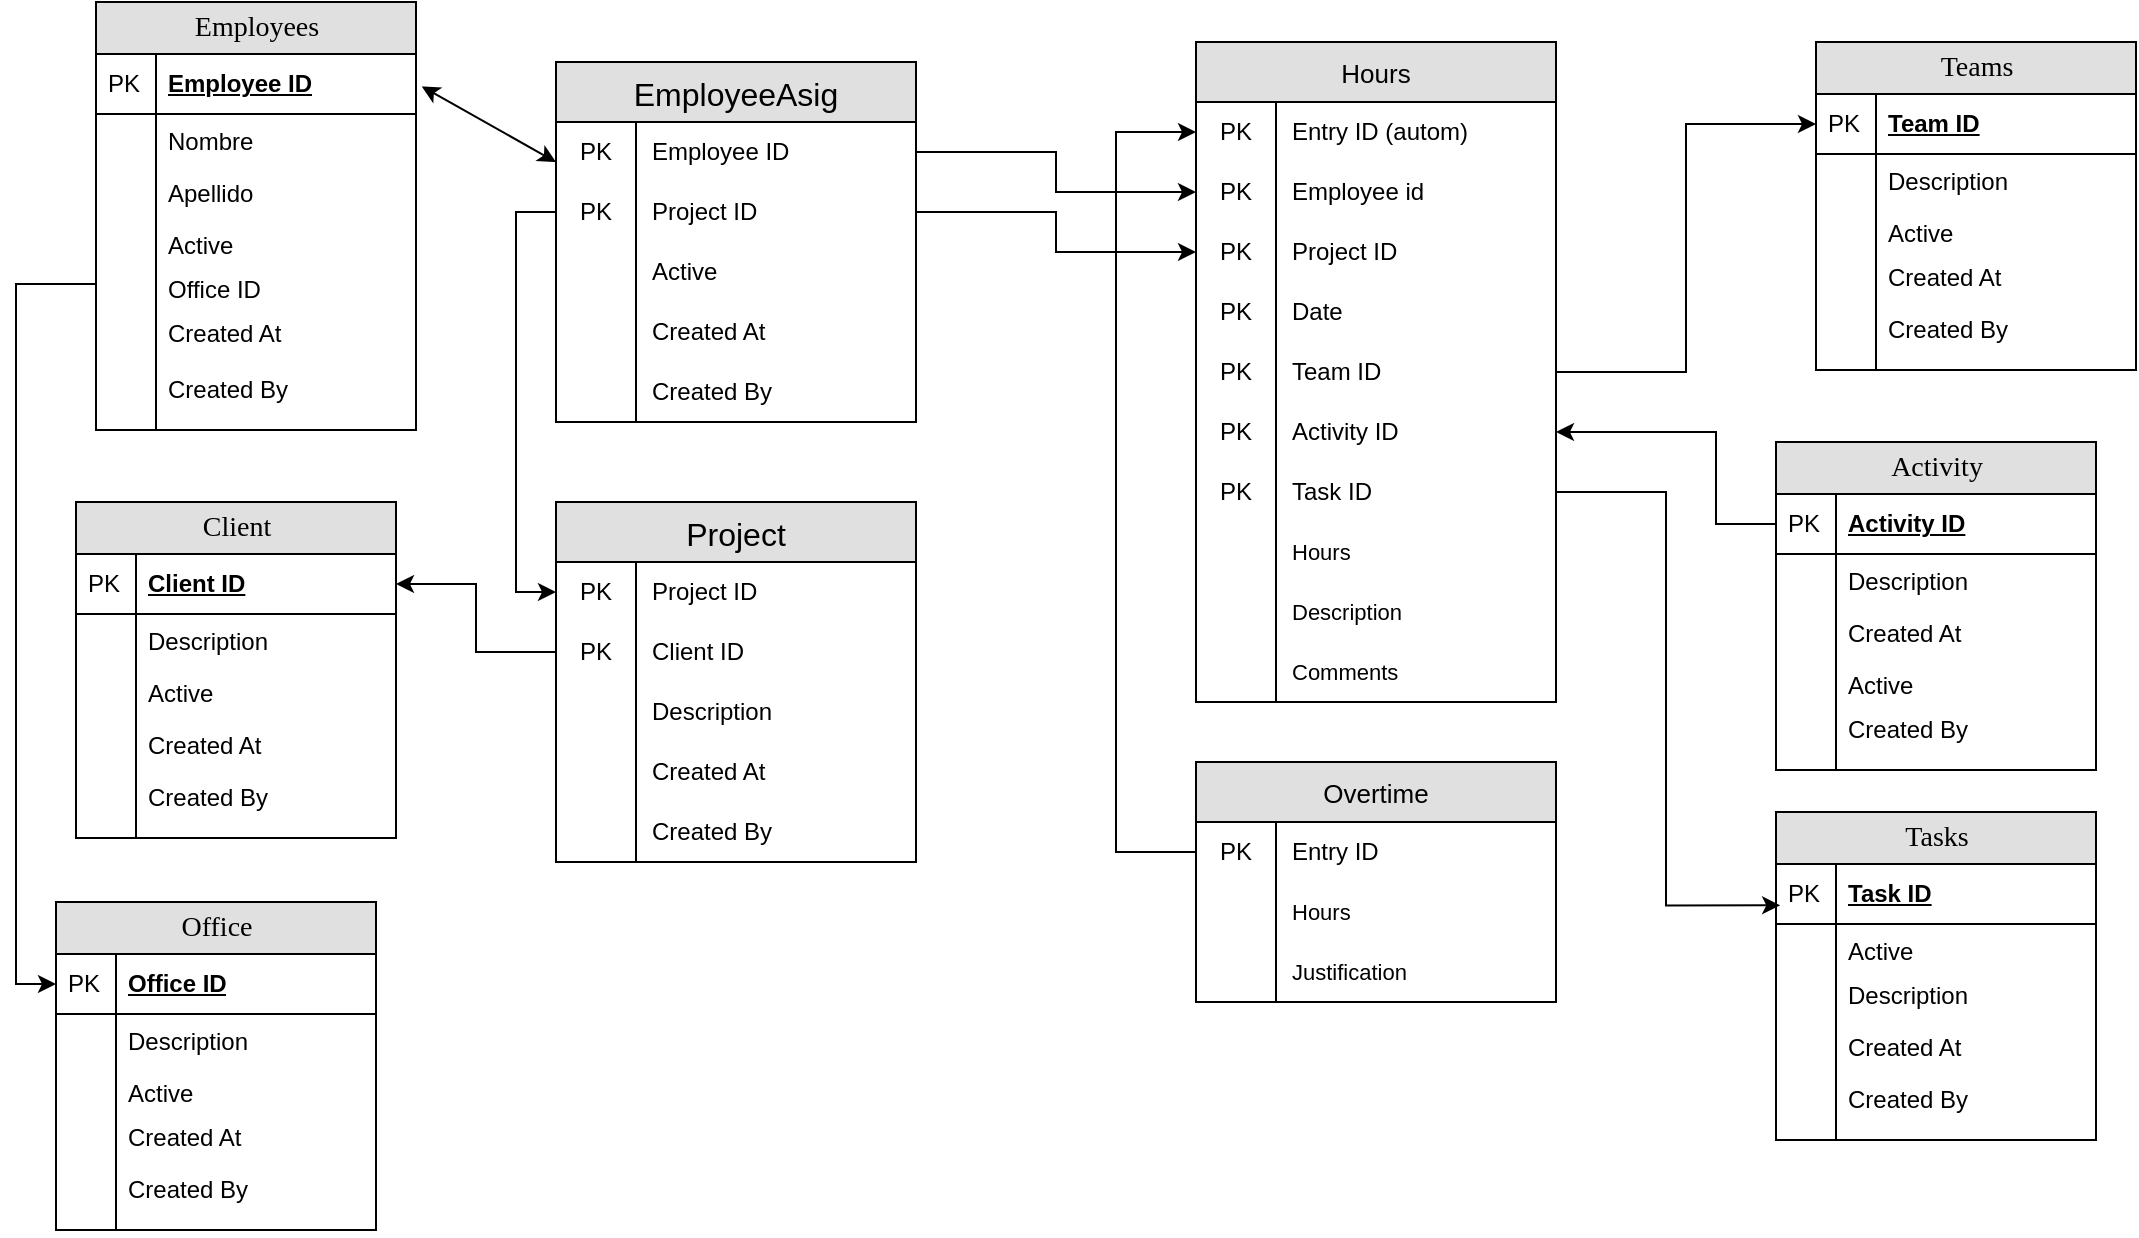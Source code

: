 <mxfile version="24.7.13">
  <diagram name="Page-1" id="e56a1550-8fbb-45ad-956c-1786394a9013">
    <mxGraphModel dx="830" dy="295" grid="1" gridSize="10" guides="1" tooltips="1" connect="1" arrows="1" fold="1" page="1" pageScale="1" pageWidth="1100" pageHeight="850" background="none" math="0" shadow="0">
      <root>
        <mxCell id="0" />
        <mxCell id="1" parent="0" />
        <mxCell id="2e49270ec7c68f3f-80" value="Employees" style="swimlane;html=1;fontStyle=0;childLayout=stackLayout;horizontal=1;startSize=26;fillColor=#e0e0e0;horizontalStack=0;resizeParent=1;resizeLast=0;collapsible=1;marginBottom=0;swimlaneFillColor=#ffffff;align=center;rounded=0;shadow=0;comic=0;labelBackgroundColor=none;strokeWidth=1;fontFamily=Verdana;fontSize=14" parent="1" vertex="1">
          <mxGeometry x="60" y="20" width="160" height="214" as="geometry" />
        </mxCell>
        <mxCell id="2e49270ec7c68f3f-81" value="Employee ID" style="shape=partialRectangle;top=0;left=0;right=0;bottom=1;html=1;align=left;verticalAlign=middle;fillColor=none;spacingLeft=34;spacingRight=4;whiteSpace=wrap;overflow=hidden;rotatable=0;points=[[0,0.5],[1,0.5]];portConstraint=eastwest;dropTarget=0;fontStyle=5;" parent="2e49270ec7c68f3f-80" vertex="1">
          <mxGeometry y="26" width="160" height="30" as="geometry" />
        </mxCell>
        <mxCell id="2e49270ec7c68f3f-82" value="PK" style="shape=partialRectangle;top=0;left=0;bottom=0;html=1;fillColor=none;align=left;verticalAlign=middle;spacingLeft=4;spacingRight=4;whiteSpace=wrap;overflow=hidden;rotatable=0;points=[];portConstraint=eastwest;part=1;" parent="2e49270ec7c68f3f-81" vertex="1" connectable="0">
          <mxGeometry width="30" height="30" as="geometry" />
        </mxCell>
        <mxCell id="2e49270ec7c68f3f-83" value="Nombre" style="shape=partialRectangle;top=0;left=0;right=0;bottom=0;html=1;align=left;verticalAlign=top;fillColor=none;spacingLeft=34;spacingRight=4;whiteSpace=wrap;overflow=hidden;rotatable=0;points=[[0,0.5],[1,0.5]];portConstraint=eastwest;dropTarget=0;" parent="2e49270ec7c68f3f-80" vertex="1">
          <mxGeometry y="56" width="160" height="26" as="geometry" />
        </mxCell>
        <mxCell id="2e49270ec7c68f3f-84" value="" style="shape=partialRectangle;top=0;left=0;bottom=0;html=1;fillColor=none;align=left;verticalAlign=top;spacingLeft=4;spacingRight=4;whiteSpace=wrap;overflow=hidden;rotatable=0;points=[];portConstraint=eastwest;part=1;" parent="2e49270ec7c68f3f-83" vertex="1" connectable="0">
          <mxGeometry width="30" height="26" as="geometry" />
        </mxCell>
        <mxCell id="2e49270ec7c68f3f-85" value="Apellido" style="shape=partialRectangle;top=0;left=0;right=0;bottom=0;html=1;align=left;verticalAlign=top;fillColor=none;spacingLeft=34;spacingRight=4;whiteSpace=wrap;overflow=hidden;rotatable=0;points=[[0,0.5],[1,0.5]];portConstraint=eastwest;dropTarget=0;" parent="2e49270ec7c68f3f-80" vertex="1">
          <mxGeometry y="82" width="160" height="26" as="geometry" />
        </mxCell>
        <mxCell id="2e49270ec7c68f3f-86" value="" style="shape=partialRectangle;top=0;left=0;bottom=0;html=1;fillColor=none;align=left;verticalAlign=top;spacingLeft=4;spacingRight=4;whiteSpace=wrap;overflow=hidden;rotatable=0;points=[];portConstraint=eastwest;part=1;" parent="2e49270ec7c68f3f-85" vertex="1" connectable="0">
          <mxGeometry width="30" height="26" as="geometry" />
        </mxCell>
        <mxCell id="wZolXMFwHTDsnqMrD8Tm-131" value="Active" style="shape=partialRectangle;top=0;left=0;right=0;bottom=0;html=1;align=left;verticalAlign=top;fillColor=none;spacingLeft=34;spacingRight=4;whiteSpace=wrap;overflow=hidden;rotatable=0;points=[[0,0.5],[1,0.5]];portConstraint=eastwest;dropTarget=0;" parent="2e49270ec7c68f3f-80" vertex="1">
          <mxGeometry y="108" width="160" height="22" as="geometry" />
        </mxCell>
        <mxCell id="wZolXMFwHTDsnqMrD8Tm-132" value="" style="shape=partialRectangle;top=0;left=0;bottom=0;html=1;fillColor=none;align=left;verticalAlign=top;spacingLeft=4;spacingRight=4;whiteSpace=wrap;overflow=hidden;rotatable=0;points=[];portConstraint=eastwest;part=1;" parent="wZolXMFwHTDsnqMrD8Tm-131" vertex="1" connectable="0">
          <mxGeometry width="30" height="22" as="geometry" />
        </mxCell>
        <mxCell id="wZolXMFwHTDsnqMrD8Tm-209" value="Office ID" style="shape=partialRectangle;top=0;left=0;right=0;bottom=0;html=1;align=left;verticalAlign=top;fillColor=none;spacingLeft=34;spacingRight=4;whiteSpace=wrap;overflow=hidden;rotatable=0;points=[[0,0.5],[1,0.5]];portConstraint=eastwest;dropTarget=0;" parent="2e49270ec7c68f3f-80" vertex="1">
          <mxGeometry y="130" width="160" height="22" as="geometry" />
        </mxCell>
        <mxCell id="wZolXMFwHTDsnqMrD8Tm-210" value="" style="shape=partialRectangle;top=0;left=0;bottom=0;html=1;fillColor=none;align=left;verticalAlign=top;spacingLeft=4;spacingRight=4;whiteSpace=wrap;overflow=hidden;rotatable=0;points=[];portConstraint=eastwest;part=1;" parent="wZolXMFwHTDsnqMrD8Tm-209" vertex="1" connectable="0">
          <mxGeometry width="30" height="22" as="geometry" />
        </mxCell>
        <mxCell id="2e49270ec7c68f3f-87" value="Created At" style="shape=partialRectangle;top=0;left=0;right=0;bottom=0;html=1;align=left;verticalAlign=top;fillColor=none;spacingLeft=34;spacingRight=4;whiteSpace=wrap;overflow=hidden;rotatable=0;points=[[0,0.5],[1,0.5]];portConstraint=eastwest;dropTarget=0;" parent="2e49270ec7c68f3f-80" vertex="1">
          <mxGeometry y="152" width="160" height="28" as="geometry" />
        </mxCell>
        <mxCell id="2e49270ec7c68f3f-88" value="" style="shape=partialRectangle;top=0;left=0;bottom=0;html=1;fillColor=none;align=left;verticalAlign=top;spacingLeft=4;spacingRight=4;whiteSpace=wrap;overflow=hidden;rotatable=0;points=[];portConstraint=eastwest;part=1;" parent="2e49270ec7c68f3f-87" vertex="1" connectable="0">
          <mxGeometry width="30" height="28" as="geometry" />
        </mxCell>
        <mxCell id="wZolXMFwHTDsnqMrD8Tm-127" value="Created By" style="shape=partialRectangle;top=0;left=0;right=0;bottom=0;html=1;align=left;verticalAlign=top;fillColor=none;spacingLeft=34;spacingRight=4;whiteSpace=wrap;overflow=hidden;rotatable=0;points=[[0,0.5],[1,0.5]];portConstraint=eastwest;dropTarget=0;" parent="2e49270ec7c68f3f-80" vertex="1">
          <mxGeometry y="180" width="160" height="34" as="geometry" />
        </mxCell>
        <mxCell id="wZolXMFwHTDsnqMrD8Tm-128" value="" style="shape=partialRectangle;top=0;left=0;bottom=0;html=1;fillColor=none;align=left;verticalAlign=top;spacingLeft=4;spacingRight=4;whiteSpace=wrap;overflow=hidden;rotatable=0;points=[];portConstraint=eastwest;part=1;" parent="wZolXMFwHTDsnqMrD8Tm-127" vertex="1" connectable="0">
          <mxGeometry width="30" height="34" as="geometry" />
        </mxCell>
        <mxCell id="wZolXMFwHTDsnqMrD8Tm-14" value="Client" style="swimlane;html=1;fontStyle=0;childLayout=stackLayout;horizontal=1;startSize=26;fillColor=#e0e0e0;horizontalStack=0;resizeParent=1;resizeLast=0;collapsible=1;marginBottom=0;swimlaneFillColor=#ffffff;align=center;rounded=0;shadow=0;comic=0;labelBackgroundColor=none;strokeWidth=1;fontFamily=Verdana;fontSize=14" parent="1" vertex="1">
          <mxGeometry x="50" y="270" width="160" height="168" as="geometry" />
        </mxCell>
        <mxCell id="wZolXMFwHTDsnqMrD8Tm-15" value="Client ID" style="shape=partialRectangle;top=0;left=0;right=0;bottom=1;html=1;align=left;verticalAlign=middle;fillColor=none;spacingLeft=34;spacingRight=4;whiteSpace=wrap;overflow=hidden;rotatable=0;points=[[0,0.5],[1,0.5]];portConstraint=eastwest;dropTarget=0;fontStyle=5;" parent="wZolXMFwHTDsnqMrD8Tm-14" vertex="1">
          <mxGeometry y="26" width="160" height="30" as="geometry" />
        </mxCell>
        <mxCell id="wZolXMFwHTDsnqMrD8Tm-16" value="PK" style="shape=partialRectangle;top=0;left=0;bottom=0;html=1;fillColor=none;align=left;verticalAlign=middle;spacingLeft=4;spacingRight=4;whiteSpace=wrap;overflow=hidden;rotatable=0;points=[];portConstraint=eastwest;part=1;" parent="wZolXMFwHTDsnqMrD8Tm-15" vertex="1" connectable="0">
          <mxGeometry width="30" height="30" as="geometry" />
        </mxCell>
        <mxCell id="wZolXMFwHTDsnqMrD8Tm-17" value="Description" style="shape=partialRectangle;top=0;left=0;right=0;bottom=0;html=1;align=left;verticalAlign=top;fillColor=none;spacingLeft=34;spacingRight=4;whiteSpace=wrap;overflow=hidden;rotatable=0;points=[[0,0.5],[1,0.5]];portConstraint=eastwest;dropTarget=0;" parent="wZolXMFwHTDsnqMrD8Tm-14" vertex="1">
          <mxGeometry y="56" width="160" height="26" as="geometry" />
        </mxCell>
        <mxCell id="wZolXMFwHTDsnqMrD8Tm-18" value="" style="shape=partialRectangle;top=0;left=0;bottom=0;html=1;fillColor=none;align=left;verticalAlign=top;spacingLeft=4;spacingRight=4;whiteSpace=wrap;overflow=hidden;rotatable=0;points=[];portConstraint=eastwest;part=1;" parent="wZolXMFwHTDsnqMrD8Tm-17" vertex="1" connectable="0">
          <mxGeometry width="30" height="26" as="geometry" />
        </mxCell>
        <mxCell id="wZolXMFwHTDsnqMrD8Tm-19" value="Active" style="shape=partialRectangle;top=0;left=0;right=0;bottom=0;html=1;align=left;verticalAlign=top;fillColor=none;spacingLeft=34;spacingRight=4;whiteSpace=wrap;overflow=hidden;rotatable=0;points=[[0,0.5],[1,0.5]];portConstraint=eastwest;dropTarget=0;" parent="wZolXMFwHTDsnqMrD8Tm-14" vertex="1">
          <mxGeometry y="82" width="160" height="26" as="geometry" />
        </mxCell>
        <mxCell id="wZolXMFwHTDsnqMrD8Tm-20" value="" style="shape=partialRectangle;top=0;left=0;bottom=0;html=1;fillColor=none;align=left;verticalAlign=top;spacingLeft=4;spacingRight=4;whiteSpace=wrap;overflow=hidden;rotatable=0;points=[];portConstraint=eastwest;part=1;" parent="wZolXMFwHTDsnqMrD8Tm-19" vertex="1" connectable="0">
          <mxGeometry width="30" height="26" as="geometry" />
        </mxCell>
        <mxCell id="wZolXMFwHTDsnqMrD8Tm-21" value="Created At" style="shape=partialRectangle;top=0;left=0;right=0;bottom=0;html=1;align=left;verticalAlign=top;fillColor=none;spacingLeft=34;spacingRight=4;whiteSpace=wrap;overflow=hidden;rotatable=0;points=[[0,0.5],[1,0.5]];portConstraint=eastwest;dropTarget=0;" parent="wZolXMFwHTDsnqMrD8Tm-14" vertex="1">
          <mxGeometry y="108" width="160" height="26" as="geometry" />
        </mxCell>
        <mxCell id="wZolXMFwHTDsnqMrD8Tm-22" value="" style="shape=partialRectangle;top=0;left=0;bottom=0;html=1;fillColor=none;align=left;verticalAlign=top;spacingLeft=4;spacingRight=4;whiteSpace=wrap;overflow=hidden;rotatable=0;points=[];portConstraint=eastwest;part=1;" parent="wZolXMFwHTDsnqMrD8Tm-21" vertex="1" connectable="0">
          <mxGeometry width="30" height="26" as="geometry" />
        </mxCell>
        <mxCell id="wZolXMFwHTDsnqMrD8Tm-103" value="Created By" style="shape=partialRectangle;top=0;left=0;right=0;bottom=0;html=1;align=left;verticalAlign=top;fillColor=none;spacingLeft=34;spacingRight=4;whiteSpace=wrap;overflow=hidden;rotatable=0;points=[[0,0.5],[1,0.5]];portConstraint=eastwest;dropTarget=0;" parent="wZolXMFwHTDsnqMrD8Tm-14" vertex="1">
          <mxGeometry y="134" width="160" height="24" as="geometry" />
        </mxCell>
        <mxCell id="wZolXMFwHTDsnqMrD8Tm-104" value="" style="shape=partialRectangle;top=0;left=0;bottom=0;html=1;fillColor=none;align=left;verticalAlign=top;spacingLeft=4;spacingRight=4;whiteSpace=wrap;overflow=hidden;rotatable=0;points=[];portConstraint=eastwest;part=1;" parent="wZolXMFwHTDsnqMrD8Tm-103" vertex="1" connectable="0">
          <mxGeometry width="30" height="24" as="geometry" />
        </mxCell>
        <mxCell id="wZolXMFwHTDsnqMrD8Tm-105" value="" style="shape=partialRectangle;top=0;left=0;right=0;bottom=0;html=1;align=left;verticalAlign=top;fillColor=none;spacingLeft=34;spacingRight=4;whiteSpace=wrap;overflow=hidden;rotatable=0;points=[[0,0.5],[1,0.5]];portConstraint=eastwest;dropTarget=0;" parent="wZolXMFwHTDsnqMrD8Tm-14" vertex="1">
          <mxGeometry y="158" width="160" height="10" as="geometry" />
        </mxCell>
        <mxCell id="wZolXMFwHTDsnqMrD8Tm-106" value="" style="shape=partialRectangle;top=0;left=0;bottom=0;html=1;fillColor=none;align=left;verticalAlign=top;spacingLeft=4;spacingRight=4;whiteSpace=wrap;overflow=hidden;rotatable=0;points=[];portConstraint=eastwest;part=1;" parent="wZolXMFwHTDsnqMrD8Tm-105" vertex="1" connectable="0">
          <mxGeometry width="30" height="10" as="geometry" />
        </mxCell>
        <mxCell id="wZolXMFwHTDsnqMrD8Tm-67" value="Hours" style="shape=table;startSize=30;container=1;collapsible=0;childLayout=tableLayout;fixedRows=1;rowLines=0;fontStyle=0;strokeColor=default;fontSize=13;fillColor=#E0E0E0;" parent="1" vertex="1">
          <mxGeometry x="610" y="40" width="180" height="330" as="geometry" />
        </mxCell>
        <mxCell id="wZolXMFwHTDsnqMrD8Tm-217" style="shape=tableRow;horizontal=0;startSize=0;swimlaneHead=0;swimlaneBody=0;top=0;left=0;bottom=0;right=0;collapsible=0;dropTarget=0;fillColor=none;points=[[0,0.5],[1,0.5]];portConstraint=eastwest;strokeColor=inherit;fontSize=13;" parent="wZolXMFwHTDsnqMrD8Tm-67" vertex="1">
          <mxGeometry y="30" width="180" height="30" as="geometry" />
        </mxCell>
        <mxCell id="wZolXMFwHTDsnqMrD8Tm-218" value="PK" style="shape=partialRectangle;html=1;whiteSpace=wrap;connectable=0;fillColor=none;top=0;left=0;bottom=0;right=0;overflow=hidden;pointerEvents=1;strokeColor=inherit;fontSize=12;" parent="wZolXMFwHTDsnqMrD8Tm-217" vertex="1">
          <mxGeometry width="40" height="30" as="geometry">
            <mxRectangle width="40" height="30" as="alternateBounds" />
          </mxGeometry>
        </mxCell>
        <mxCell id="wZolXMFwHTDsnqMrD8Tm-219" value="Entry ID (autom)" style="shape=partialRectangle;html=1;whiteSpace=wrap;connectable=0;fillColor=none;top=0;left=0;bottom=0;right=0;align=left;spacingLeft=6;overflow=hidden;strokeColor=inherit;fontSize=12;" parent="wZolXMFwHTDsnqMrD8Tm-217" vertex="1">
          <mxGeometry x="40" width="140" height="30" as="geometry">
            <mxRectangle width="140" height="30" as="alternateBounds" />
          </mxGeometry>
        </mxCell>
        <mxCell id="wZolXMFwHTDsnqMrD8Tm-77" style="shape=tableRow;horizontal=0;startSize=0;swimlaneHead=0;swimlaneBody=0;top=0;left=0;bottom=0;right=0;collapsible=0;dropTarget=0;fillColor=none;points=[[0,0.5],[1,0.5]];portConstraint=eastwest;strokeColor=inherit;fontSize=13;" parent="wZolXMFwHTDsnqMrD8Tm-67" vertex="1">
          <mxGeometry y="60" width="180" height="30" as="geometry" />
        </mxCell>
        <mxCell id="wZolXMFwHTDsnqMrD8Tm-78" value="PK" style="shape=partialRectangle;html=1;whiteSpace=wrap;connectable=0;fillColor=none;top=0;left=0;bottom=0;right=0;overflow=hidden;pointerEvents=1;strokeColor=inherit;fontSize=12;" parent="wZolXMFwHTDsnqMrD8Tm-77" vertex="1">
          <mxGeometry width="40" height="30" as="geometry">
            <mxRectangle width="40" height="30" as="alternateBounds" />
          </mxGeometry>
        </mxCell>
        <mxCell id="wZolXMFwHTDsnqMrD8Tm-79" value="Employee id" style="shape=partialRectangle;html=1;whiteSpace=wrap;connectable=0;fillColor=none;top=0;left=0;bottom=0;right=0;align=left;spacingLeft=6;overflow=hidden;strokeColor=inherit;fontSize=12;" parent="wZolXMFwHTDsnqMrD8Tm-77" vertex="1">
          <mxGeometry x="40" width="140" height="30" as="geometry">
            <mxRectangle width="140" height="30" as="alternateBounds" />
          </mxGeometry>
        </mxCell>
        <mxCell id="wZolXMFwHTDsnqMrD8Tm-68" value="" style="shape=tableRow;horizontal=0;startSize=0;swimlaneHead=0;swimlaneBody=0;top=0;left=0;bottom=0;right=0;collapsible=0;dropTarget=0;fillColor=none;points=[[0,0.5],[1,0.5]];portConstraint=eastwest;strokeColor=inherit;fontSize=13;" parent="wZolXMFwHTDsnqMrD8Tm-67" vertex="1">
          <mxGeometry y="90" width="180" height="30" as="geometry" />
        </mxCell>
        <mxCell id="wZolXMFwHTDsnqMrD8Tm-69" value="PK" style="shape=partialRectangle;html=1;whiteSpace=wrap;connectable=0;fillColor=none;top=0;left=0;bottom=0;right=0;overflow=hidden;pointerEvents=1;strokeColor=inherit;fontSize=12;" parent="wZolXMFwHTDsnqMrD8Tm-68" vertex="1">
          <mxGeometry width="40" height="30" as="geometry">
            <mxRectangle width="40" height="30" as="alternateBounds" />
          </mxGeometry>
        </mxCell>
        <mxCell id="wZolXMFwHTDsnqMrD8Tm-70" value="Project ID" style="shape=partialRectangle;html=1;whiteSpace=wrap;connectable=0;fillColor=none;top=0;left=0;bottom=0;right=0;align=left;spacingLeft=6;overflow=hidden;strokeColor=inherit;fontSize=12;" parent="wZolXMFwHTDsnqMrD8Tm-68" vertex="1">
          <mxGeometry x="40" width="140" height="30" as="geometry">
            <mxRectangle width="140" height="30" as="alternateBounds" />
          </mxGeometry>
        </mxCell>
        <mxCell id="wZolXMFwHTDsnqMrD8Tm-86" style="shape=tableRow;horizontal=0;startSize=0;swimlaneHead=0;swimlaneBody=0;top=0;left=0;bottom=0;right=0;collapsible=0;dropTarget=0;fillColor=none;points=[[0,0.5],[1,0.5]];portConstraint=eastwest;strokeColor=inherit;fontSize=13;" parent="wZolXMFwHTDsnqMrD8Tm-67" vertex="1">
          <mxGeometry y="120" width="180" height="30" as="geometry" />
        </mxCell>
        <mxCell id="wZolXMFwHTDsnqMrD8Tm-87" value="PK" style="shape=partialRectangle;html=1;whiteSpace=wrap;connectable=0;fillColor=none;top=0;left=0;bottom=0;right=0;overflow=hidden;strokeColor=inherit;fontSize=12;" parent="wZolXMFwHTDsnqMrD8Tm-86" vertex="1">
          <mxGeometry width="40" height="30" as="geometry">
            <mxRectangle width="40" height="30" as="alternateBounds" />
          </mxGeometry>
        </mxCell>
        <mxCell id="wZolXMFwHTDsnqMrD8Tm-88" value="Date" style="shape=partialRectangle;html=1;whiteSpace=wrap;connectable=0;fillColor=none;top=0;left=0;bottom=0;right=0;align=left;spacingLeft=6;overflow=hidden;strokeColor=inherit;fontSize=12;" parent="wZolXMFwHTDsnqMrD8Tm-86" vertex="1">
          <mxGeometry x="40" width="140" height="30" as="geometry">
            <mxRectangle width="140" height="30" as="alternateBounds" />
          </mxGeometry>
        </mxCell>
        <mxCell id="wZolXMFwHTDsnqMrD8Tm-71" value="" style="shape=tableRow;horizontal=0;startSize=0;swimlaneHead=0;swimlaneBody=0;top=0;left=0;bottom=0;right=0;collapsible=0;dropTarget=0;fillColor=none;points=[[0,0.5],[1,0.5]];portConstraint=eastwest;strokeColor=inherit;fontSize=13;" parent="wZolXMFwHTDsnqMrD8Tm-67" vertex="1">
          <mxGeometry y="150" width="180" height="30" as="geometry" />
        </mxCell>
        <mxCell id="wZolXMFwHTDsnqMrD8Tm-72" value="PK" style="shape=partialRectangle;html=1;whiteSpace=wrap;connectable=0;fillColor=none;top=0;left=0;bottom=0;right=0;overflow=hidden;strokeColor=inherit;fontSize=12;" parent="wZolXMFwHTDsnqMrD8Tm-71" vertex="1">
          <mxGeometry width="40" height="30" as="geometry">
            <mxRectangle width="40" height="30" as="alternateBounds" />
          </mxGeometry>
        </mxCell>
        <mxCell id="wZolXMFwHTDsnqMrD8Tm-73" value="Team ID" style="shape=partialRectangle;html=1;whiteSpace=wrap;connectable=0;fillColor=none;top=0;left=0;bottom=0;right=0;align=left;spacingLeft=6;overflow=hidden;strokeColor=inherit;fontSize=12;" parent="wZolXMFwHTDsnqMrD8Tm-71" vertex="1">
          <mxGeometry x="40" width="140" height="30" as="geometry">
            <mxRectangle width="140" height="30" as="alternateBounds" />
          </mxGeometry>
        </mxCell>
        <mxCell id="wZolXMFwHTDsnqMrD8Tm-74" value="" style="shape=tableRow;horizontal=0;startSize=0;swimlaneHead=0;swimlaneBody=0;top=0;left=0;bottom=0;right=0;collapsible=0;dropTarget=0;fillColor=none;points=[[0,0.5],[1,0.5]];portConstraint=eastwest;strokeColor=inherit;fontSize=13;" parent="wZolXMFwHTDsnqMrD8Tm-67" vertex="1">
          <mxGeometry y="180" width="180" height="30" as="geometry" />
        </mxCell>
        <mxCell id="wZolXMFwHTDsnqMrD8Tm-75" value="PK" style="shape=partialRectangle;html=1;whiteSpace=wrap;connectable=0;fillColor=none;top=0;left=0;bottom=0;right=0;overflow=hidden;strokeColor=inherit;fontSize=12;" parent="wZolXMFwHTDsnqMrD8Tm-74" vertex="1">
          <mxGeometry width="40" height="30" as="geometry">
            <mxRectangle width="40" height="30" as="alternateBounds" />
          </mxGeometry>
        </mxCell>
        <mxCell id="wZolXMFwHTDsnqMrD8Tm-76" value="Activity ID&lt;span style=&quot;white-space: pre; font-size: 12px;&quot;&gt;&#x9;&lt;/span&gt;&lt;span style=&quot;white-space: pre; font-size: 12px;&quot;&gt;&#x9;&lt;/span&gt;" style="shape=partialRectangle;html=1;whiteSpace=wrap;connectable=0;fillColor=none;top=0;left=0;bottom=0;right=0;align=left;spacingLeft=6;overflow=hidden;strokeColor=inherit;fontSize=12;" parent="wZolXMFwHTDsnqMrD8Tm-74" vertex="1">
          <mxGeometry x="40" width="140" height="30" as="geometry">
            <mxRectangle width="140" height="30" as="alternateBounds" />
          </mxGeometry>
        </mxCell>
        <mxCell id="wZolXMFwHTDsnqMrD8Tm-80" style="shape=tableRow;horizontal=0;startSize=0;swimlaneHead=0;swimlaneBody=0;top=0;left=0;bottom=0;right=0;collapsible=0;dropTarget=0;fillColor=none;points=[[0,0.5],[1,0.5]];portConstraint=eastwest;strokeColor=inherit;fontSize=13;" parent="wZolXMFwHTDsnqMrD8Tm-67" vertex="1">
          <mxGeometry y="210" width="180" height="30" as="geometry" />
        </mxCell>
        <mxCell id="wZolXMFwHTDsnqMrD8Tm-81" value="PK" style="shape=partialRectangle;html=1;whiteSpace=wrap;connectable=0;fillColor=none;top=0;left=0;bottom=0;right=0;overflow=hidden;strokeColor=inherit;fontSize=12;" parent="wZolXMFwHTDsnqMrD8Tm-80" vertex="1">
          <mxGeometry width="40" height="30" as="geometry">
            <mxRectangle width="40" height="30" as="alternateBounds" />
          </mxGeometry>
        </mxCell>
        <mxCell id="wZolXMFwHTDsnqMrD8Tm-82" value="Task ID" style="shape=partialRectangle;html=1;whiteSpace=wrap;connectable=0;fillColor=none;top=0;left=0;bottom=0;right=0;align=left;spacingLeft=6;overflow=hidden;strokeColor=inherit;fontSize=12;" parent="wZolXMFwHTDsnqMrD8Tm-80" vertex="1">
          <mxGeometry x="40" width="140" height="30" as="geometry">
            <mxRectangle width="140" height="30" as="alternateBounds" />
          </mxGeometry>
        </mxCell>
        <mxCell id="wZolXMFwHTDsnqMrD8Tm-89" style="shape=tableRow;horizontal=0;startSize=0;swimlaneHead=0;swimlaneBody=0;top=0;left=0;bottom=0;right=0;collapsible=0;dropTarget=0;fillColor=none;points=[[0,0.5],[1,0.5]];portConstraint=eastwest;strokeColor=inherit;fontSize=13;" parent="wZolXMFwHTDsnqMrD8Tm-67" vertex="1">
          <mxGeometry y="240" width="180" height="30" as="geometry" />
        </mxCell>
        <mxCell id="wZolXMFwHTDsnqMrD8Tm-90" style="shape=partialRectangle;html=1;whiteSpace=wrap;connectable=0;fillColor=none;top=0;left=0;bottom=0;right=0;overflow=hidden;strokeColor=inherit;fontSize=13;" parent="wZolXMFwHTDsnqMrD8Tm-89" vertex="1">
          <mxGeometry width="40" height="30" as="geometry">
            <mxRectangle width="40" height="30" as="alternateBounds" />
          </mxGeometry>
        </mxCell>
        <mxCell id="wZolXMFwHTDsnqMrD8Tm-91" value="Hours" style="shape=partialRectangle;html=1;whiteSpace=wrap;connectable=0;fillColor=none;top=0;left=0;bottom=0;right=0;align=left;spacingLeft=6;overflow=hidden;strokeColor=inherit;fontSize=11;" parent="wZolXMFwHTDsnqMrD8Tm-89" vertex="1">
          <mxGeometry x="40" width="140" height="30" as="geometry">
            <mxRectangle width="140" height="30" as="alternateBounds" />
          </mxGeometry>
        </mxCell>
        <mxCell id="wZolXMFwHTDsnqMrD8Tm-92" style="shape=tableRow;horizontal=0;startSize=0;swimlaneHead=0;swimlaneBody=0;top=0;left=0;bottom=0;right=0;collapsible=0;dropTarget=0;fillColor=none;points=[[0,0.5],[1,0.5]];portConstraint=eastwest;strokeColor=inherit;fontSize=13;" parent="wZolXMFwHTDsnqMrD8Tm-67" vertex="1">
          <mxGeometry y="270" width="180" height="30" as="geometry" />
        </mxCell>
        <mxCell id="wZolXMFwHTDsnqMrD8Tm-93" style="shape=partialRectangle;html=1;whiteSpace=wrap;connectable=0;fillColor=none;top=0;left=0;bottom=0;right=0;overflow=hidden;strokeColor=inherit;fontSize=13;" parent="wZolXMFwHTDsnqMrD8Tm-92" vertex="1">
          <mxGeometry width="40" height="30" as="geometry">
            <mxRectangle width="40" height="30" as="alternateBounds" />
          </mxGeometry>
        </mxCell>
        <mxCell id="wZolXMFwHTDsnqMrD8Tm-94" value="Description" style="shape=partialRectangle;html=1;whiteSpace=wrap;connectable=0;fillColor=none;top=0;left=0;bottom=0;right=0;align=left;spacingLeft=6;overflow=hidden;strokeColor=inherit;fontSize=11;" parent="wZolXMFwHTDsnqMrD8Tm-92" vertex="1">
          <mxGeometry x="40" width="140" height="30" as="geometry">
            <mxRectangle width="140" height="30" as="alternateBounds" />
          </mxGeometry>
        </mxCell>
        <mxCell id="wZolXMFwHTDsnqMrD8Tm-95" style="shape=tableRow;horizontal=0;startSize=0;swimlaneHead=0;swimlaneBody=0;top=0;left=0;bottom=0;right=0;collapsible=0;dropTarget=0;fillColor=none;points=[[0,0.5],[1,0.5]];portConstraint=eastwest;strokeColor=inherit;fontSize=13;" parent="wZolXMFwHTDsnqMrD8Tm-67" vertex="1">
          <mxGeometry y="300" width="180" height="30" as="geometry" />
        </mxCell>
        <mxCell id="wZolXMFwHTDsnqMrD8Tm-96" style="shape=partialRectangle;html=1;whiteSpace=wrap;connectable=0;fillColor=none;top=0;left=0;bottom=0;right=0;overflow=hidden;strokeColor=inherit;fontSize=13;" parent="wZolXMFwHTDsnqMrD8Tm-95" vertex="1">
          <mxGeometry width="40" height="30" as="geometry">
            <mxRectangle width="40" height="30" as="alternateBounds" />
          </mxGeometry>
        </mxCell>
        <mxCell id="wZolXMFwHTDsnqMrD8Tm-97" value="Comments" style="shape=partialRectangle;html=1;whiteSpace=wrap;connectable=0;fillColor=none;top=0;left=0;bottom=0;right=0;align=left;spacingLeft=6;overflow=hidden;strokeColor=inherit;fontSize=11;" parent="wZolXMFwHTDsnqMrD8Tm-95" vertex="1">
          <mxGeometry x="40" width="140" height="30" as="geometry">
            <mxRectangle width="140" height="30" as="alternateBounds" />
          </mxGeometry>
        </mxCell>
        <mxCell id="wZolXMFwHTDsnqMrD8Tm-110" value="Project" style="shape=table;startSize=30;container=1;collapsible=0;childLayout=tableLayout;fixedRows=1;rowLines=0;fontStyle=0;strokeColor=default;fontSize=16;fillColor=#E0E0E0;" parent="1" vertex="1">
          <mxGeometry x="290" y="270" width="180" height="180" as="geometry" />
        </mxCell>
        <mxCell id="wZolXMFwHTDsnqMrD8Tm-111" value="" style="shape=tableRow;horizontal=0;startSize=0;swimlaneHead=0;swimlaneBody=0;top=0;left=0;bottom=0;right=0;collapsible=0;dropTarget=0;fillColor=none;points=[[0,0.5],[1,0.5]];portConstraint=eastwest;strokeColor=inherit;fontSize=16;" parent="wZolXMFwHTDsnqMrD8Tm-110" vertex="1">
          <mxGeometry y="30" width="180" height="30" as="geometry" />
        </mxCell>
        <mxCell id="wZolXMFwHTDsnqMrD8Tm-112" value="PK" style="shape=partialRectangle;html=1;whiteSpace=wrap;connectable=0;fillColor=none;top=0;left=0;bottom=0;right=0;overflow=hidden;pointerEvents=1;strokeColor=inherit;fontSize=12;" parent="wZolXMFwHTDsnqMrD8Tm-111" vertex="1">
          <mxGeometry width="40" height="30" as="geometry">
            <mxRectangle width="40" height="30" as="alternateBounds" />
          </mxGeometry>
        </mxCell>
        <mxCell id="wZolXMFwHTDsnqMrD8Tm-113" value="Project ID" style="shape=partialRectangle;html=1;whiteSpace=wrap;connectable=0;fillColor=none;top=0;left=0;bottom=0;right=0;align=left;spacingLeft=6;overflow=hidden;strokeColor=inherit;fontSize=12;" parent="wZolXMFwHTDsnqMrD8Tm-111" vertex="1">
          <mxGeometry x="40" width="140" height="30" as="geometry">
            <mxRectangle width="140" height="30" as="alternateBounds" />
          </mxGeometry>
        </mxCell>
        <mxCell id="wZolXMFwHTDsnqMrD8Tm-114" value="" style="shape=tableRow;horizontal=0;startSize=0;swimlaneHead=0;swimlaneBody=0;top=0;left=0;bottom=0;right=0;collapsible=0;dropTarget=0;fillColor=none;points=[[0,0.5],[1,0.5]];portConstraint=eastwest;strokeColor=inherit;fontSize=16;" parent="wZolXMFwHTDsnqMrD8Tm-110" vertex="1">
          <mxGeometry y="60" width="180" height="30" as="geometry" />
        </mxCell>
        <mxCell id="wZolXMFwHTDsnqMrD8Tm-115" value="PK" style="shape=partialRectangle;html=1;whiteSpace=wrap;connectable=0;fillColor=none;top=0;left=0;bottom=0;right=0;overflow=hidden;strokeColor=inherit;fontSize=12;" parent="wZolXMFwHTDsnqMrD8Tm-114" vertex="1">
          <mxGeometry width="40" height="30" as="geometry">
            <mxRectangle width="40" height="30" as="alternateBounds" />
          </mxGeometry>
        </mxCell>
        <mxCell id="wZolXMFwHTDsnqMrD8Tm-116" value="Client ID" style="shape=partialRectangle;html=1;whiteSpace=wrap;connectable=0;fillColor=none;top=0;left=0;bottom=0;right=0;align=left;spacingLeft=6;overflow=hidden;strokeColor=inherit;fontSize=12;" parent="wZolXMFwHTDsnqMrD8Tm-114" vertex="1">
          <mxGeometry x="40" width="140" height="30" as="geometry">
            <mxRectangle width="140" height="30" as="alternateBounds" />
          </mxGeometry>
        </mxCell>
        <mxCell id="wZolXMFwHTDsnqMrD8Tm-117" value="" style="shape=tableRow;horizontal=0;startSize=0;swimlaneHead=0;swimlaneBody=0;top=0;left=0;bottom=0;right=0;collapsible=0;dropTarget=0;fillColor=none;points=[[0,0.5],[1,0.5]];portConstraint=eastwest;strokeColor=inherit;fontSize=16;" parent="wZolXMFwHTDsnqMrD8Tm-110" vertex="1">
          <mxGeometry y="90" width="180" height="30" as="geometry" />
        </mxCell>
        <mxCell id="wZolXMFwHTDsnqMrD8Tm-118" value="" style="shape=partialRectangle;html=1;whiteSpace=wrap;connectable=0;fillColor=none;top=0;left=0;bottom=0;right=0;overflow=hidden;strokeColor=inherit;fontSize=16;" parent="wZolXMFwHTDsnqMrD8Tm-117" vertex="1">
          <mxGeometry width="40" height="30" as="geometry">
            <mxRectangle width="40" height="30" as="alternateBounds" />
          </mxGeometry>
        </mxCell>
        <mxCell id="wZolXMFwHTDsnqMrD8Tm-119" value="Description" style="shape=partialRectangle;html=1;whiteSpace=wrap;connectable=0;fillColor=none;top=0;left=0;bottom=0;right=0;align=left;spacingLeft=6;overflow=hidden;strokeColor=inherit;fontSize=12;" parent="wZolXMFwHTDsnqMrD8Tm-117" vertex="1">
          <mxGeometry x="40" width="140" height="30" as="geometry">
            <mxRectangle width="140" height="30" as="alternateBounds" />
          </mxGeometry>
        </mxCell>
        <mxCell id="wZolXMFwHTDsnqMrD8Tm-123" style="shape=tableRow;horizontal=0;startSize=0;swimlaneHead=0;swimlaneBody=0;top=0;left=0;bottom=0;right=0;collapsible=0;dropTarget=0;fillColor=none;points=[[0,0.5],[1,0.5]];portConstraint=eastwest;strokeColor=inherit;fontSize=16;" parent="wZolXMFwHTDsnqMrD8Tm-110" vertex="1">
          <mxGeometry y="120" width="180" height="30" as="geometry" />
        </mxCell>
        <mxCell id="wZolXMFwHTDsnqMrD8Tm-124" style="shape=partialRectangle;html=1;whiteSpace=wrap;connectable=0;fillColor=none;top=0;left=0;bottom=0;right=0;overflow=hidden;strokeColor=inherit;fontSize=16;" parent="wZolXMFwHTDsnqMrD8Tm-123" vertex="1">
          <mxGeometry width="40" height="30" as="geometry">
            <mxRectangle width="40" height="30" as="alternateBounds" />
          </mxGeometry>
        </mxCell>
        <mxCell id="wZolXMFwHTDsnqMrD8Tm-125" value="Created At" style="shape=partialRectangle;html=1;whiteSpace=wrap;connectable=0;fillColor=none;top=0;left=0;bottom=0;right=0;align=left;spacingLeft=6;overflow=hidden;strokeColor=inherit;fontSize=12;" parent="wZolXMFwHTDsnqMrD8Tm-123" vertex="1">
          <mxGeometry x="40" width="140" height="30" as="geometry">
            <mxRectangle width="140" height="30" as="alternateBounds" />
          </mxGeometry>
        </mxCell>
        <mxCell id="wZolXMFwHTDsnqMrD8Tm-120" style="shape=tableRow;horizontal=0;startSize=0;swimlaneHead=0;swimlaneBody=0;top=0;left=0;bottom=0;right=0;collapsible=0;dropTarget=0;fillColor=none;points=[[0,0.5],[1,0.5]];portConstraint=eastwest;strokeColor=inherit;fontSize=16;" parent="wZolXMFwHTDsnqMrD8Tm-110" vertex="1">
          <mxGeometry y="150" width="180" height="30" as="geometry" />
        </mxCell>
        <mxCell id="wZolXMFwHTDsnqMrD8Tm-121" style="shape=partialRectangle;html=1;whiteSpace=wrap;connectable=0;fillColor=none;top=0;left=0;bottom=0;right=0;overflow=hidden;strokeColor=inherit;fontSize=16;" parent="wZolXMFwHTDsnqMrD8Tm-120" vertex="1">
          <mxGeometry width="40" height="30" as="geometry">
            <mxRectangle width="40" height="30" as="alternateBounds" />
          </mxGeometry>
        </mxCell>
        <mxCell id="wZolXMFwHTDsnqMrD8Tm-122" value="Created By" style="shape=partialRectangle;html=1;whiteSpace=wrap;connectable=0;fillColor=none;top=0;left=0;bottom=0;right=0;align=left;spacingLeft=6;overflow=hidden;strokeColor=inherit;fontSize=12;" parent="wZolXMFwHTDsnqMrD8Tm-120" vertex="1">
          <mxGeometry x="40" width="140" height="30" as="geometry">
            <mxRectangle width="140" height="30" as="alternateBounds" />
          </mxGeometry>
        </mxCell>
        <mxCell id="wZolXMFwHTDsnqMrD8Tm-133" value="Teams" style="swimlane;html=1;fontStyle=0;childLayout=stackLayout;horizontal=1;startSize=26;fillColor=#e0e0e0;horizontalStack=0;resizeParent=1;resizeLast=0;collapsible=1;marginBottom=0;swimlaneFillColor=#ffffff;align=center;rounded=0;shadow=0;comic=0;labelBackgroundColor=none;strokeWidth=1;fontFamily=Verdana;fontSize=14" parent="1" vertex="1">
          <mxGeometry x="920" y="40" width="160" height="164" as="geometry" />
        </mxCell>
        <mxCell id="wZolXMFwHTDsnqMrD8Tm-134" value="Team ID" style="shape=partialRectangle;top=0;left=0;right=0;bottom=1;html=1;align=left;verticalAlign=middle;fillColor=none;spacingLeft=34;spacingRight=4;whiteSpace=wrap;overflow=hidden;rotatable=0;points=[[0,0.5],[1,0.5]];portConstraint=eastwest;dropTarget=0;fontStyle=5;" parent="wZolXMFwHTDsnqMrD8Tm-133" vertex="1">
          <mxGeometry y="26" width="160" height="30" as="geometry" />
        </mxCell>
        <mxCell id="wZolXMFwHTDsnqMrD8Tm-135" value="PK" style="shape=partialRectangle;top=0;left=0;bottom=0;html=1;fillColor=none;align=left;verticalAlign=middle;spacingLeft=4;spacingRight=4;whiteSpace=wrap;overflow=hidden;rotatable=0;points=[];portConstraint=eastwest;part=1;" parent="wZolXMFwHTDsnqMrD8Tm-134" vertex="1" connectable="0">
          <mxGeometry width="30" height="30" as="geometry" />
        </mxCell>
        <mxCell id="wZolXMFwHTDsnqMrD8Tm-136" value="Description" style="shape=partialRectangle;top=0;left=0;right=0;bottom=0;html=1;align=left;verticalAlign=top;fillColor=none;spacingLeft=34;spacingRight=4;whiteSpace=wrap;overflow=hidden;rotatable=0;points=[[0,0.5],[1,0.5]];portConstraint=eastwest;dropTarget=0;" parent="wZolXMFwHTDsnqMrD8Tm-133" vertex="1">
          <mxGeometry y="56" width="160" height="26" as="geometry" />
        </mxCell>
        <mxCell id="wZolXMFwHTDsnqMrD8Tm-137" value="" style="shape=partialRectangle;top=0;left=0;bottom=0;html=1;fillColor=none;align=left;verticalAlign=top;spacingLeft=4;spacingRight=4;whiteSpace=wrap;overflow=hidden;rotatable=0;points=[];portConstraint=eastwest;part=1;" parent="wZolXMFwHTDsnqMrD8Tm-136" vertex="1" connectable="0">
          <mxGeometry width="30" height="26" as="geometry" />
        </mxCell>
        <mxCell id="wZolXMFwHTDsnqMrD8Tm-140" value="Active" style="shape=partialRectangle;top=0;left=0;right=0;bottom=0;html=1;align=left;verticalAlign=top;fillColor=none;spacingLeft=34;spacingRight=4;whiteSpace=wrap;overflow=hidden;rotatable=0;points=[[0,0.5],[1,0.5]];portConstraint=eastwest;dropTarget=0;" parent="wZolXMFwHTDsnqMrD8Tm-133" vertex="1">
          <mxGeometry y="82" width="160" height="22" as="geometry" />
        </mxCell>
        <mxCell id="wZolXMFwHTDsnqMrD8Tm-141" value="" style="shape=partialRectangle;top=0;left=0;bottom=0;html=1;fillColor=none;align=left;verticalAlign=top;spacingLeft=4;spacingRight=4;whiteSpace=wrap;overflow=hidden;rotatable=0;points=[];portConstraint=eastwest;part=1;" parent="wZolXMFwHTDsnqMrD8Tm-140" vertex="1" connectable="0">
          <mxGeometry width="30" height="22" as="geometry" />
        </mxCell>
        <mxCell id="wZolXMFwHTDsnqMrD8Tm-142" value="Created At" style="shape=partialRectangle;top=0;left=0;right=0;bottom=0;html=1;align=left;verticalAlign=top;fillColor=none;spacingLeft=34;spacingRight=4;whiteSpace=wrap;overflow=hidden;rotatable=0;points=[[0,0.5],[1,0.5]];portConstraint=eastwest;dropTarget=0;" parent="wZolXMFwHTDsnqMrD8Tm-133" vertex="1">
          <mxGeometry y="104" width="160" height="26" as="geometry" />
        </mxCell>
        <mxCell id="wZolXMFwHTDsnqMrD8Tm-143" value="" style="shape=partialRectangle;top=0;left=0;bottom=0;html=1;fillColor=none;align=left;verticalAlign=top;spacingLeft=4;spacingRight=4;whiteSpace=wrap;overflow=hidden;rotatable=0;points=[];portConstraint=eastwest;part=1;" parent="wZolXMFwHTDsnqMrD8Tm-142" vertex="1" connectable="0">
          <mxGeometry width="30" height="26" as="geometry" />
        </mxCell>
        <mxCell id="wZolXMFwHTDsnqMrD8Tm-144" value="Created By" style="shape=partialRectangle;top=0;left=0;right=0;bottom=0;html=1;align=left;verticalAlign=top;fillColor=none;spacingLeft=34;spacingRight=4;whiteSpace=wrap;overflow=hidden;rotatable=0;points=[[0,0.5],[1,0.5]];portConstraint=eastwest;dropTarget=0;" parent="wZolXMFwHTDsnqMrD8Tm-133" vertex="1">
          <mxGeometry y="130" width="160" height="34" as="geometry" />
        </mxCell>
        <mxCell id="wZolXMFwHTDsnqMrD8Tm-145" value="" style="shape=partialRectangle;top=0;left=0;bottom=0;html=1;fillColor=none;align=left;verticalAlign=top;spacingLeft=4;spacingRight=4;whiteSpace=wrap;overflow=hidden;rotatable=0;points=[];portConstraint=eastwest;part=1;" parent="wZolXMFwHTDsnqMrD8Tm-144" vertex="1" connectable="0">
          <mxGeometry width="30" height="34" as="geometry" />
        </mxCell>
        <mxCell id="wZolXMFwHTDsnqMrD8Tm-146" value="Office" style="swimlane;html=1;fontStyle=0;childLayout=stackLayout;horizontal=1;startSize=26;fillColor=#e0e0e0;horizontalStack=0;resizeParent=1;resizeLast=0;collapsible=1;marginBottom=0;swimlaneFillColor=#ffffff;align=center;rounded=0;shadow=0;comic=0;labelBackgroundColor=none;strokeWidth=1;fontFamily=Verdana;fontSize=14" parent="1" vertex="1">
          <mxGeometry x="40" y="470" width="160" height="164" as="geometry" />
        </mxCell>
        <mxCell id="wZolXMFwHTDsnqMrD8Tm-147" value="Office ID" style="shape=partialRectangle;top=0;left=0;right=0;bottom=1;html=1;align=left;verticalAlign=middle;fillColor=none;spacingLeft=34;spacingRight=4;whiteSpace=wrap;overflow=hidden;rotatable=0;points=[[0,0.5],[1,0.5]];portConstraint=eastwest;dropTarget=0;fontStyle=5;" parent="wZolXMFwHTDsnqMrD8Tm-146" vertex="1">
          <mxGeometry y="26" width="160" height="30" as="geometry" />
        </mxCell>
        <mxCell id="wZolXMFwHTDsnqMrD8Tm-148" value="PK" style="shape=partialRectangle;top=0;left=0;bottom=0;html=1;fillColor=none;align=left;verticalAlign=middle;spacingLeft=4;spacingRight=4;whiteSpace=wrap;overflow=hidden;rotatable=0;points=[];portConstraint=eastwest;part=1;" parent="wZolXMFwHTDsnqMrD8Tm-147" vertex="1" connectable="0">
          <mxGeometry width="30" height="30" as="geometry" />
        </mxCell>
        <mxCell id="wZolXMFwHTDsnqMrD8Tm-149" value="Description" style="shape=partialRectangle;top=0;left=0;right=0;bottom=0;html=1;align=left;verticalAlign=top;fillColor=none;spacingLeft=34;spacingRight=4;whiteSpace=wrap;overflow=hidden;rotatable=0;points=[[0,0.5],[1,0.5]];portConstraint=eastwest;dropTarget=0;" parent="wZolXMFwHTDsnqMrD8Tm-146" vertex="1">
          <mxGeometry y="56" width="160" height="26" as="geometry" />
        </mxCell>
        <mxCell id="wZolXMFwHTDsnqMrD8Tm-150" value="" style="shape=partialRectangle;top=0;left=0;bottom=0;html=1;fillColor=none;align=left;verticalAlign=top;spacingLeft=4;spacingRight=4;whiteSpace=wrap;overflow=hidden;rotatable=0;points=[];portConstraint=eastwest;part=1;" parent="wZolXMFwHTDsnqMrD8Tm-149" vertex="1" connectable="0">
          <mxGeometry width="30" height="26" as="geometry" />
        </mxCell>
        <mxCell id="wZolXMFwHTDsnqMrD8Tm-151" value="Active" style="shape=partialRectangle;top=0;left=0;right=0;bottom=0;html=1;align=left;verticalAlign=top;fillColor=none;spacingLeft=34;spacingRight=4;whiteSpace=wrap;overflow=hidden;rotatable=0;points=[[0,0.5],[1,0.5]];portConstraint=eastwest;dropTarget=0;" parent="wZolXMFwHTDsnqMrD8Tm-146" vertex="1">
          <mxGeometry y="82" width="160" height="22" as="geometry" />
        </mxCell>
        <mxCell id="wZolXMFwHTDsnqMrD8Tm-152" value="" style="shape=partialRectangle;top=0;left=0;bottom=0;html=1;fillColor=none;align=left;verticalAlign=top;spacingLeft=4;spacingRight=4;whiteSpace=wrap;overflow=hidden;rotatable=0;points=[];portConstraint=eastwest;part=1;" parent="wZolXMFwHTDsnqMrD8Tm-151" vertex="1" connectable="0">
          <mxGeometry width="30" height="22" as="geometry" />
        </mxCell>
        <mxCell id="wZolXMFwHTDsnqMrD8Tm-153" value="Created At" style="shape=partialRectangle;top=0;left=0;right=0;bottom=0;html=1;align=left;verticalAlign=top;fillColor=none;spacingLeft=34;spacingRight=4;whiteSpace=wrap;overflow=hidden;rotatable=0;points=[[0,0.5],[1,0.5]];portConstraint=eastwest;dropTarget=0;" parent="wZolXMFwHTDsnqMrD8Tm-146" vertex="1">
          <mxGeometry y="104" width="160" height="26" as="geometry" />
        </mxCell>
        <mxCell id="wZolXMFwHTDsnqMrD8Tm-154" value="" style="shape=partialRectangle;top=0;left=0;bottom=0;html=1;fillColor=none;align=left;verticalAlign=top;spacingLeft=4;spacingRight=4;whiteSpace=wrap;overflow=hidden;rotatable=0;points=[];portConstraint=eastwest;part=1;" parent="wZolXMFwHTDsnqMrD8Tm-153" vertex="1" connectable="0">
          <mxGeometry width="30" height="26" as="geometry" />
        </mxCell>
        <mxCell id="wZolXMFwHTDsnqMrD8Tm-155" value="Created By" style="shape=partialRectangle;top=0;left=0;right=0;bottom=0;html=1;align=left;verticalAlign=top;fillColor=none;spacingLeft=34;spacingRight=4;whiteSpace=wrap;overflow=hidden;rotatable=0;points=[[0,0.5],[1,0.5]];portConstraint=eastwest;dropTarget=0;" parent="wZolXMFwHTDsnqMrD8Tm-146" vertex="1">
          <mxGeometry y="130" width="160" height="34" as="geometry" />
        </mxCell>
        <mxCell id="wZolXMFwHTDsnqMrD8Tm-156" value="" style="shape=partialRectangle;top=0;left=0;bottom=0;html=1;fillColor=none;align=left;verticalAlign=top;spacingLeft=4;spacingRight=4;whiteSpace=wrap;overflow=hidden;rotatable=0;points=[];portConstraint=eastwest;part=1;" parent="wZolXMFwHTDsnqMrD8Tm-155" vertex="1" connectable="0">
          <mxGeometry width="30" height="34" as="geometry" />
        </mxCell>
        <mxCell id="wZolXMFwHTDsnqMrD8Tm-168" value="Tasks" style="swimlane;html=1;fontStyle=0;childLayout=stackLayout;horizontal=1;startSize=26;fillColor=#e0e0e0;horizontalStack=0;resizeParent=1;resizeLast=0;collapsible=1;marginBottom=0;swimlaneFillColor=#ffffff;align=center;rounded=0;shadow=0;comic=0;labelBackgroundColor=none;strokeWidth=1;fontFamily=Verdana;fontSize=14" parent="1" vertex="1">
          <mxGeometry x="900" y="425" width="160" height="164" as="geometry" />
        </mxCell>
        <mxCell id="wZolXMFwHTDsnqMrD8Tm-169" value="Task ID" style="shape=partialRectangle;top=0;left=0;right=0;bottom=1;html=1;align=left;verticalAlign=middle;fillColor=none;spacingLeft=34;spacingRight=4;whiteSpace=wrap;overflow=hidden;rotatable=0;points=[[0,0.5],[1,0.5]];portConstraint=eastwest;dropTarget=0;fontStyle=5;" parent="wZolXMFwHTDsnqMrD8Tm-168" vertex="1">
          <mxGeometry y="26" width="160" height="30" as="geometry" />
        </mxCell>
        <mxCell id="wZolXMFwHTDsnqMrD8Tm-170" value="PK" style="shape=partialRectangle;top=0;left=0;bottom=0;html=1;fillColor=none;align=left;verticalAlign=middle;spacingLeft=4;spacingRight=4;whiteSpace=wrap;overflow=hidden;rotatable=0;points=[];portConstraint=eastwest;part=1;" parent="wZolXMFwHTDsnqMrD8Tm-169" vertex="1" connectable="0">
          <mxGeometry width="30" height="30" as="geometry" />
        </mxCell>
        <mxCell id="wZolXMFwHTDsnqMrD8Tm-173" value="Active" style="shape=partialRectangle;top=0;left=0;right=0;bottom=0;html=1;align=left;verticalAlign=top;fillColor=none;spacingLeft=34;spacingRight=4;whiteSpace=wrap;overflow=hidden;rotatable=0;points=[[0,0.5],[1,0.5]];portConstraint=eastwest;dropTarget=0;" parent="wZolXMFwHTDsnqMrD8Tm-168" vertex="1">
          <mxGeometry y="56" width="160" height="22" as="geometry" />
        </mxCell>
        <mxCell id="wZolXMFwHTDsnqMrD8Tm-174" value="" style="shape=partialRectangle;top=0;left=0;bottom=0;html=1;fillColor=none;align=left;verticalAlign=top;spacingLeft=4;spacingRight=4;whiteSpace=wrap;overflow=hidden;rotatable=0;points=[];portConstraint=eastwest;part=1;" parent="wZolXMFwHTDsnqMrD8Tm-173" vertex="1" connectable="0">
          <mxGeometry width="30" height="22" as="geometry" />
        </mxCell>
        <mxCell id="wZolXMFwHTDsnqMrD8Tm-171" value="Description" style="shape=partialRectangle;top=0;left=0;right=0;bottom=0;html=1;align=left;verticalAlign=top;fillColor=none;spacingLeft=34;spacingRight=4;whiteSpace=wrap;overflow=hidden;rotatable=0;points=[[0,0.5],[1,0.5]];portConstraint=eastwest;dropTarget=0;" parent="wZolXMFwHTDsnqMrD8Tm-168" vertex="1">
          <mxGeometry y="78" width="160" height="26" as="geometry" />
        </mxCell>
        <mxCell id="wZolXMFwHTDsnqMrD8Tm-172" value="" style="shape=partialRectangle;top=0;left=0;bottom=0;html=1;fillColor=none;align=left;verticalAlign=top;spacingLeft=4;spacingRight=4;whiteSpace=wrap;overflow=hidden;rotatable=0;points=[];portConstraint=eastwest;part=1;" parent="wZolXMFwHTDsnqMrD8Tm-171" vertex="1" connectable="0">
          <mxGeometry width="30" height="26" as="geometry" />
        </mxCell>
        <mxCell id="wZolXMFwHTDsnqMrD8Tm-175" value="Created At" style="shape=partialRectangle;top=0;left=0;right=0;bottom=0;html=1;align=left;verticalAlign=top;fillColor=none;spacingLeft=34;spacingRight=4;whiteSpace=wrap;overflow=hidden;rotatable=0;points=[[0,0.5],[1,0.5]];portConstraint=eastwest;dropTarget=0;" parent="wZolXMFwHTDsnqMrD8Tm-168" vertex="1">
          <mxGeometry y="104" width="160" height="26" as="geometry" />
        </mxCell>
        <mxCell id="wZolXMFwHTDsnqMrD8Tm-176" value="" style="shape=partialRectangle;top=0;left=0;bottom=0;html=1;fillColor=none;align=left;verticalAlign=top;spacingLeft=4;spacingRight=4;whiteSpace=wrap;overflow=hidden;rotatable=0;points=[];portConstraint=eastwest;part=1;" parent="wZolXMFwHTDsnqMrD8Tm-175" vertex="1" connectable="0">
          <mxGeometry width="30" height="26" as="geometry" />
        </mxCell>
        <mxCell id="wZolXMFwHTDsnqMrD8Tm-177" value="Created By" style="shape=partialRectangle;top=0;left=0;right=0;bottom=0;html=1;align=left;verticalAlign=top;fillColor=none;spacingLeft=34;spacingRight=4;whiteSpace=wrap;overflow=hidden;rotatable=0;points=[[0,0.5],[1,0.5]];portConstraint=eastwest;dropTarget=0;" parent="wZolXMFwHTDsnqMrD8Tm-168" vertex="1">
          <mxGeometry y="130" width="160" height="34" as="geometry" />
        </mxCell>
        <mxCell id="wZolXMFwHTDsnqMrD8Tm-178" value="" style="shape=partialRectangle;top=0;left=0;bottom=0;html=1;fillColor=none;align=left;verticalAlign=top;spacingLeft=4;spacingRight=4;whiteSpace=wrap;overflow=hidden;rotatable=0;points=[];portConstraint=eastwest;part=1;" parent="wZolXMFwHTDsnqMrD8Tm-177" vertex="1" connectable="0">
          <mxGeometry width="30" height="34" as="geometry" />
        </mxCell>
        <mxCell id="wZolXMFwHTDsnqMrD8Tm-185" value="EmployeeAsig" style="shape=table;startSize=30;container=1;collapsible=0;childLayout=tableLayout;fixedRows=1;rowLines=0;fontStyle=0;strokeColor=default;fontSize=16;fillColor=#E0E0E0;" parent="1" vertex="1">
          <mxGeometry x="290" y="50" width="180" height="180" as="geometry" />
        </mxCell>
        <mxCell id="wZolXMFwHTDsnqMrD8Tm-186" value="" style="shape=tableRow;horizontal=0;startSize=0;swimlaneHead=0;swimlaneBody=0;top=0;left=0;bottom=0;right=0;collapsible=0;dropTarget=0;fillColor=none;points=[[0,0.5],[1,0.5]];portConstraint=eastwest;strokeColor=inherit;fontSize=16;" parent="wZolXMFwHTDsnqMrD8Tm-185" vertex="1">
          <mxGeometry y="30" width="180" height="30" as="geometry" />
        </mxCell>
        <mxCell id="wZolXMFwHTDsnqMrD8Tm-187" value="PK" style="shape=partialRectangle;html=1;whiteSpace=wrap;connectable=0;fillColor=none;top=0;left=0;bottom=0;right=0;overflow=hidden;pointerEvents=1;strokeColor=inherit;fontSize=12;" parent="wZolXMFwHTDsnqMrD8Tm-186" vertex="1">
          <mxGeometry width="40" height="30" as="geometry">
            <mxRectangle width="40" height="30" as="alternateBounds" />
          </mxGeometry>
        </mxCell>
        <mxCell id="wZolXMFwHTDsnqMrD8Tm-188" value="Employee ID" style="shape=partialRectangle;html=1;whiteSpace=wrap;connectable=0;fillColor=none;top=0;left=0;bottom=0;right=0;align=left;spacingLeft=6;overflow=hidden;strokeColor=inherit;fontSize=12;" parent="wZolXMFwHTDsnqMrD8Tm-186" vertex="1">
          <mxGeometry x="40" width="140" height="30" as="geometry">
            <mxRectangle width="140" height="30" as="alternateBounds" />
          </mxGeometry>
        </mxCell>
        <mxCell id="wZolXMFwHTDsnqMrD8Tm-189" value="" style="shape=tableRow;horizontal=0;startSize=0;swimlaneHead=0;swimlaneBody=0;top=0;left=0;bottom=0;right=0;collapsible=0;dropTarget=0;fillColor=none;points=[[0,0.5],[1,0.5]];portConstraint=eastwest;strokeColor=inherit;fontSize=16;" parent="wZolXMFwHTDsnqMrD8Tm-185" vertex="1">
          <mxGeometry y="60" width="180" height="30" as="geometry" />
        </mxCell>
        <mxCell id="wZolXMFwHTDsnqMrD8Tm-190" value="PK" style="shape=partialRectangle;html=1;whiteSpace=wrap;connectable=0;fillColor=none;top=0;left=0;bottom=0;right=0;overflow=hidden;strokeColor=inherit;fontSize=12;" parent="wZolXMFwHTDsnqMrD8Tm-189" vertex="1">
          <mxGeometry width="40" height="30" as="geometry">
            <mxRectangle width="40" height="30" as="alternateBounds" />
          </mxGeometry>
        </mxCell>
        <mxCell id="wZolXMFwHTDsnqMrD8Tm-191" value="Project ID" style="shape=partialRectangle;html=1;whiteSpace=wrap;connectable=0;fillColor=none;top=0;left=0;bottom=0;right=0;align=left;spacingLeft=6;overflow=hidden;strokeColor=inherit;fontSize=12;" parent="wZolXMFwHTDsnqMrD8Tm-189" vertex="1">
          <mxGeometry x="40" width="140" height="30" as="geometry">
            <mxRectangle width="140" height="30" as="alternateBounds" />
          </mxGeometry>
        </mxCell>
        <mxCell id="wZolXMFwHTDsnqMrD8Tm-192" value="" style="shape=tableRow;horizontal=0;startSize=0;swimlaneHead=0;swimlaneBody=0;top=0;left=0;bottom=0;right=0;collapsible=0;dropTarget=0;fillColor=none;points=[[0,0.5],[1,0.5]];portConstraint=eastwest;strokeColor=inherit;fontSize=16;" parent="wZolXMFwHTDsnqMrD8Tm-185" vertex="1">
          <mxGeometry y="90" width="180" height="30" as="geometry" />
        </mxCell>
        <mxCell id="wZolXMFwHTDsnqMrD8Tm-193" value="" style="shape=partialRectangle;html=1;whiteSpace=wrap;connectable=0;fillColor=none;top=0;left=0;bottom=0;right=0;overflow=hidden;strokeColor=inherit;fontSize=16;" parent="wZolXMFwHTDsnqMrD8Tm-192" vertex="1">
          <mxGeometry width="40" height="30" as="geometry">
            <mxRectangle width="40" height="30" as="alternateBounds" />
          </mxGeometry>
        </mxCell>
        <mxCell id="wZolXMFwHTDsnqMrD8Tm-194" value="Active" style="shape=partialRectangle;html=1;whiteSpace=wrap;connectable=0;fillColor=none;top=0;left=0;bottom=0;right=0;align=left;spacingLeft=6;overflow=hidden;strokeColor=inherit;fontSize=12;" parent="wZolXMFwHTDsnqMrD8Tm-192" vertex="1">
          <mxGeometry x="40" width="140" height="30" as="geometry">
            <mxRectangle width="140" height="30" as="alternateBounds" />
          </mxGeometry>
        </mxCell>
        <mxCell id="wZolXMFwHTDsnqMrD8Tm-195" style="shape=tableRow;horizontal=0;startSize=0;swimlaneHead=0;swimlaneBody=0;top=0;left=0;bottom=0;right=0;collapsible=0;dropTarget=0;fillColor=none;points=[[0,0.5],[1,0.5]];portConstraint=eastwest;strokeColor=inherit;fontSize=16;" parent="wZolXMFwHTDsnqMrD8Tm-185" vertex="1">
          <mxGeometry y="120" width="180" height="30" as="geometry" />
        </mxCell>
        <mxCell id="wZolXMFwHTDsnqMrD8Tm-196" style="shape=partialRectangle;html=1;whiteSpace=wrap;connectable=0;fillColor=none;top=0;left=0;bottom=0;right=0;overflow=hidden;strokeColor=inherit;fontSize=16;" parent="wZolXMFwHTDsnqMrD8Tm-195" vertex="1">
          <mxGeometry width="40" height="30" as="geometry">
            <mxRectangle width="40" height="30" as="alternateBounds" />
          </mxGeometry>
        </mxCell>
        <mxCell id="wZolXMFwHTDsnqMrD8Tm-197" value="Created At" style="shape=partialRectangle;html=1;whiteSpace=wrap;connectable=0;fillColor=none;top=0;left=0;bottom=0;right=0;align=left;spacingLeft=6;overflow=hidden;strokeColor=inherit;fontSize=12;" parent="wZolXMFwHTDsnqMrD8Tm-195" vertex="1">
          <mxGeometry x="40" width="140" height="30" as="geometry">
            <mxRectangle width="140" height="30" as="alternateBounds" />
          </mxGeometry>
        </mxCell>
        <mxCell id="wZolXMFwHTDsnqMrD8Tm-198" style="shape=tableRow;horizontal=0;startSize=0;swimlaneHead=0;swimlaneBody=0;top=0;left=0;bottom=0;right=0;collapsible=0;dropTarget=0;fillColor=none;points=[[0,0.5],[1,0.5]];portConstraint=eastwest;strokeColor=inherit;fontSize=16;" parent="wZolXMFwHTDsnqMrD8Tm-185" vertex="1">
          <mxGeometry y="150" width="180" height="30" as="geometry" />
        </mxCell>
        <mxCell id="wZolXMFwHTDsnqMrD8Tm-199" style="shape=partialRectangle;html=1;whiteSpace=wrap;connectable=0;fillColor=none;top=0;left=0;bottom=0;right=0;overflow=hidden;strokeColor=inherit;fontSize=16;" parent="wZolXMFwHTDsnqMrD8Tm-198" vertex="1">
          <mxGeometry width="40" height="30" as="geometry">
            <mxRectangle width="40" height="30" as="alternateBounds" />
          </mxGeometry>
        </mxCell>
        <mxCell id="wZolXMFwHTDsnqMrD8Tm-200" value="Created By" style="shape=partialRectangle;html=1;whiteSpace=wrap;connectable=0;fillColor=none;top=0;left=0;bottom=0;right=0;align=left;spacingLeft=6;overflow=hidden;strokeColor=inherit;fontSize=12;" parent="wZolXMFwHTDsnqMrD8Tm-198" vertex="1">
          <mxGeometry x="40" width="140" height="30" as="geometry">
            <mxRectangle width="140" height="30" as="alternateBounds" />
          </mxGeometry>
        </mxCell>
        <mxCell id="wZolXMFwHTDsnqMrD8Tm-205" style="edgeStyle=orthogonalEdgeStyle;rounded=0;orthogonalLoop=1;jettySize=auto;html=1;entryX=0;entryY=0.5;entryDx=0;entryDy=0;" parent="1" source="wZolXMFwHTDsnqMrD8Tm-189" target="wZolXMFwHTDsnqMrD8Tm-111" edge="1">
          <mxGeometry relative="1" as="geometry" />
        </mxCell>
        <mxCell id="wZolXMFwHTDsnqMrD8Tm-206" style="edgeStyle=orthogonalEdgeStyle;rounded=0;orthogonalLoop=1;jettySize=auto;html=1;entryX=1;entryY=0.5;entryDx=0;entryDy=0;" parent="1" source="wZolXMFwHTDsnqMrD8Tm-114" target="wZolXMFwHTDsnqMrD8Tm-15" edge="1">
          <mxGeometry relative="1" as="geometry" />
        </mxCell>
        <mxCell id="wZolXMFwHTDsnqMrD8Tm-211" style="edgeStyle=orthogonalEdgeStyle;rounded=0;orthogonalLoop=1;jettySize=auto;html=1;entryX=0;entryY=0.5;entryDx=0;entryDy=0;" parent="1" source="wZolXMFwHTDsnqMrD8Tm-209" target="wZolXMFwHTDsnqMrD8Tm-147" edge="1">
          <mxGeometry relative="1" as="geometry" />
        </mxCell>
        <mxCell id="wZolXMFwHTDsnqMrD8Tm-157" value="Activity" style="swimlane;html=1;fontStyle=0;childLayout=stackLayout;horizontal=1;startSize=26;fillColor=#e0e0e0;horizontalStack=0;resizeParent=1;resizeLast=0;collapsible=1;marginBottom=0;swimlaneFillColor=#ffffff;align=center;rounded=0;shadow=0;comic=0;labelBackgroundColor=none;strokeWidth=1;fontFamily=Verdana;fontSize=14" parent="1" vertex="1">
          <mxGeometry x="900" y="240" width="160" height="164" as="geometry" />
        </mxCell>
        <mxCell id="wZolXMFwHTDsnqMrD8Tm-158" value="Activity ID" style="shape=partialRectangle;top=0;left=0;right=0;bottom=1;html=1;align=left;verticalAlign=middle;fillColor=none;spacingLeft=34;spacingRight=4;whiteSpace=wrap;overflow=hidden;rotatable=0;points=[[0,0.5],[1,0.5]];portConstraint=eastwest;dropTarget=0;fontStyle=5;" parent="wZolXMFwHTDsnqMrD8Tm-157" vertex="1">
          <mxGeometry y="26" width="160" height="30" as="geometry" />
        </mxCell>
        <mxCell id="wZolXMFwHTDsnqMrD8Tm-159" value="PK" style="shape=partialRectangle;top=0;left=0;bottom=0;html=1;fillColor=none;align=left;verticalAlign=middle;spacingLeft=4;spacingRight=4;whiteSpace=wrap;overflow=hidden;rotatable=0;points=[];portConstraint=eastwest;part=1;" parent="wZolXMFwHTDsnqMrD8Tm-158" vertex="1" connectable="0">
          <mxGeometry width="30" height="30" as="geometry" />
        </mxCell>
        <mxCell id="wZolXMFwHTDsnqMrD8Tm-160" value="Description" style="shape=partialRectangle;top=0;left=0;right=0;bottom=0;html=1;align=left;verticalAlign=top;fillColor=none;spacingLeft=34;spacingRight=4;whiteSpace=wrap;overflow=hidden;rotatable=0;points=[[0,0.5],[1,0.5]];portConstraint=eastwest;dropTarget=0;" parent="wZolXMFwHTDsnqMrD8Tm-157" vertex="1">
          <mxGeometry y="56" width="160" height="26" as="geometry" />
        </mxCell>
        <mxCell id="wZolXMFwHTDsnqMrD8Tm-161" value="" style="shape=partialRectangle;top=0;left=0;bottom=0;html=1;fillColor=none;align=left;verticalAlign=top;spacingLeft=4;spacingRight=4;whiteSpace=wrap;overflow=hidden;rotatable=0;points=[];portConstraint=eastwest;part=1;" parent="wZolXMFwHTDsnqMrD8Tm-160" vertex="1" connectable="0">
          <mxGeometry width="30" height="26" as="geometry" />
        </mxCell>
        <mxCell id="wZolXMFwHTDsnqMrD8Tm-164" value="Created At" style="shape=partialRectangle;top=0;left=0;right=0;bottom=0;html=1;align=left;verticalAlign=top;fillColor=none;spacingLeft=34;spacingRight=4;whiteSpace=wrap;overflow=hidden;rotatable=0;points=[[0,0.5],[1,0.5]];portConstraint=eastwest;dropTarget=0;" parent="wZolXMFwHTDsnqMrD8Tm-157" vertex="1">
          <mxGeometry y="82" width="160" height="26" as="geometry" />
        </mxCell>
        <mxCell id="wZolXMFwHTDsnqMrD8Tm-165" value="" style="shape=partialRectangle;top=0;left=0;bottom=0;html=1;fillColor=none;align=left;verticalAlign=top;spacingLeft=4;spacingRight=4;whiteSpace=wrap;overflow=hidden;rotatable=0;points=[];portConstraint=eastwest;part=1;" parent="wZolXMFwHTDsnqMrD8Tm-164" vertex="1" connectable="0">
          <mxGeometry width="30" height="26" as="geometry" />
        </mxCell>
        <mxCell id="wZolXMFwHTDsnqMrD8Tm-162" value="Active" style="shape=partialRectangle;top=0;left=0;right=0;bottom=0;html=1;align=left;verticalAlign=top;fillColor=none;spacingLeft=34;spacingRight=4;whiteSpace=wrap;overflow=hidden;rotatable=0;points=[[0,0.5],[1,0.5]];portConstraint=eastwest;dropTarget=0;" parent="wZolXMFwHTDsnqMrD8Tm-157" vertex="1">
          <mxGeometry y="108" width="160" height="22" as="geometry" />
        </mxCell>
        <mxCell id="wZolXMFwHTDsnqMrD8Tm-163" value="" style="shape=partialRectangle;top=0;left=0;bottom=0;html=1;fillColor=none;align=left;verticalAlign=top;spacingLeft=4;spacingRight=4;whiteSpace=wrap;overflow=hidden;rotatable=0;points=[];portConstraint=eastwest;part=1;" parent="wZolXMFwHTDsnqMrD8Tm-162" vertex="1" connectable="0">
          <mxGeometry width="30" height="22" as="geometry" />
        </mxCell>
        <mxCell id="wZolXMFwHTDsnqMrD8Tm-166" value="Created By" style="shape=partialRectangle;top=0;left=0;right=0;bottom=0;html=1;align=left;verticalAlign=top;fillColor=none;spacingLeft=34;spacingRight=4;whiteSpace=wrap;overflow=hidden;rotatable=0;points=[[0,0.5],[1,0.5]];portConstraint=eastwest;dropTarget=0;" parent="wZolXMFwHTDsnqMrD8Tm-157" vertex="1">
          <mxGeometry y="130" width="160" height="34" as="geometry" />
        </mxCell>
        <mxCell id="wZolXMFwHTDsnqMrD8Tm-167" value="" style="shape=partialRectangle;top=0;left=0;bottom=0;html=1;fillColor=none;align=left;verticalAlign=top;spacingLeft=4;spacingRight=4;whiteSpace=wrap;overflow=hidden;rotatable=0;points=[];portConstraint=eastwest;part=1;" parent="wZolXMFwHTDsnqMrD8Tm-166" vertex="1" connectable="0">
          <mxGeometry width="30" height="34" as="geometry" />
        </mxCell>
        <mxCell id="wZolXMFwHTDsnqMrD8Tm-212" style="edgeStyle=orthogonalEdgeStyle;rounded=0;orthogonalLoop=1;jettySize=auto;html=1;entryX=0;entryY=0.5;entryDx=0;entryDy=0;" parent="1" source="wZolXMFwHTDsnqMrD8Tm-186" target="wZolXMFwHTDsnqMrD8Tm-77" edge="1">
          <mxGeometry relative="1" as="geometry" />
        </mxCell>
        <mxCell id="wZolXMFwHTDsnqMrD8Tm-213" style="edgeStyle=orthogonalEdgeStyle;rounded=0;orthogonalLoop=1;jettySize=auto;html=1;" parent="1" source="wZolXMFwHTDsnqMrD8Tm-189" target="wZolXMFwHTDsnqMrD8Tm-68" edge="1">
          <mxGeometry relative="1" as="geometry" />
        </mxCell>
        <mxCell id="wZolXMFwHTDsnqMrD8Tm-214" style="edgeStyle=orthogonalEdgeStyle;rounded=0;orthogonalLoop=1;jettySize=auto;html=1;entryX=0;entryY=0.5;entryDx=0;entryDy=0;" parent="1" source="wZolXMFwHTDsnqMrD8Tm-71" target="wZolXMFwHTDsnqMrD8Tm-134" edge="1">
          <mxGeometry relative="1" as="geometry" />
        </mxCell>
        <mxCell id="wZolXMFwHTDsnqMrD8Tm-215" style="edgeStyle=orthogonalEdgeStyle;rounded=0;orthogonalLoop=1;jettySize=auto;html=1;entryX=0.013;entryY=0.689;entryDx=0;entryDy=0;entryPerimeter=0;" parent="1" source="wZolXMFwHTDsnqMrD8Tm-80" target="wZolXMFwHTDsnqMrD8Tm-169" edge="1">
          <mxGeometry relative="1" as="geometry" />
        </mxCell>
        <mxCell id="wZolXMFwHTDsnqMrD8Tm-220" value="Overtime" style="shape=table;startSize=30;container=1;collapsible=0;childLayout=tableLayout;fixedRows=1;rowLines=0;fontStyle=0;strokeColor=default;fontSize=13;fillColor=#E0E0E0;" parent="1" vertex="1">
          <mxGeometry x="610" y="400" width="180" height="120" as="geometry" />
        </mxCell>
        <mxCell id="wZolXMFwHTDsnqMrD8Tm-221" style="shape=tableRow;horizontal=0;startSize=0;swimlaneHead=0;swimlaneBody=0;top=0;left=0;bottom=0;right=0;collapsible=0;dropTarget=0;fillColor=none;points=[[0,0.5],[1,0.5]];portConstraint=eastwest;strokeColor=inherit;fontSize=13;" parent="wZolXMFwHTDsnqMrD8Tm-220" vertex="1">
          <mxGeometry y="30" width="180" height="30" as="geometry" />
        </mxCell>
        <mxCell id="wZolXMFwHTDsnqMrD8Tm-222" value="PK" style="shape=partialRectangle;html=1;whiteSpace=wrap;connectable=0;fillColor=none;top=0;left=0;bottom=0;right=0;overflow=hidden;pointerEvents=1;strokeColor=inherit;fontSize=12;" parent="wZolXMFwHTDsnqMrD8Tm-221" vertex="1">
          <mxGeometry width="40" height="30" as="geometry">
            <mxRectangle width="40" height="30" as="alternateBounds" />
          </mxGeometry>
        </mxCell>
        <mxCell id="wZolXMFwHTDsnqMrD8Tm-223" value="Entry ID" style="shape=partialRectangle;html=1;whiteSpace=wrap;connectable=0;fillColor=none;top=0;left=0;bottom=0;right=0;align=left;spacingLeft=6;overflow=hidden;strokeColor=inherit;fontSize=12;" parent="wZolXMFwHTDsnqMrD8Tm-221" vertex="1">
          <mxGeometry x="40" width="140" height="30" as="geometry">
            <mxRectangle width="140" height="30" as="alternateBounds" />
          </mxGeometry>
        </mxCell>
        <mxCell id="wZolXMFwHTDsnqMrD8Tm-242" style="shape=tableRow;horizontal=0;startSize=0;swimlaneHead=0;swimlaneBody=0;top=0;left=0;bottom=0;right=0;collapsible=0;dropTarget=0;fillColor=none;points=[[0,0.5],[1,0.5]];portConstraint=eastwest;strokeColor=inherit;fontSize=13;" parent="wZolXMFwHTDsnqMrD8Tm-220" vertex="1">
          <mxGeometry y="60" width="180" height="30" as="geometry" />
        </mxCell>
        <mxCell id="wZolXMFwHTDsnqMrD8Tm-243" style="shape=partialRectangle;html=1;whiteSpace=wrap;connectable=0;fillColor=none;top=0;left=0;bottom=0;right=0;overflow=hidden;strokeColor=inherit;fontSize=13;" parent="wZolXMFwHTDsnqMrD8Tm-242" vertex="1">
          <mxGeometry width="40" height="30" as="geometry">
            <mxRectangle width="40" height="30" as="alternateBounds" />
          </mxGeometry>
        </mxCell>
        <mxCell id="wZolXMFwHTDsnqMrD8Tm-244" value="Hours" style="shape=partialRectangle;html=1;whiteSpace=wrap;connectable=0;fillColor=none;top=0;left=0;bottom=0;right=0;align=left;spacingLeft=6;overflow=hidden;strokeColor=inherit;fontSize=11;" parent="wZolXMFwHTDsnqMrD8Tm-242" vertex="1">
          <mxGeometry x="40" width="140" height="30" as="geometry">
            <mxRectangle width="140" height="30" as="alternateBounds" />
          </mxGeometry>
        </mxCell>
        <mxCell id="wZolXMFwHTDsnqMrD8Tm-251" style="shape=tableRow;horizontal=0;startSize=0;swimlaneHead=0;swimlaneBody=0;top=0;left=0;bottom=0;right=0;collapsible=0;dropTarget=0;fillColor=none;points=[[0,0.5],[1,0.5]];portConstraint=eastwest;strokeColor=inherit;fontSize=13;" parent="wZolXMFwHTDsnqMrD8Tm-220" vertex="1">
          <mxGeometry y="90" width="180" height="30" as="geometry" />
        </mxCell>
        <mxCell id="wZolXMFwHTDsnqMrD8Tm-252" style="shape=partialRectangle;html=1;whiteSpace=wrap;connectable=0;fillColor=none;top=0;left=0;bottom=0;right=0;overflow=hidden;strokeColor=inherit;fontSize=13;" parent="wZolXMFwHTDsnqMrD8Tm-251" vertex="1">
          <mxGeometry width="40" height="30" as="geometry">
            <mxRectangle width="40" height="30" as="alternateBounds" />
          </mxGeometry>
        </mxCell>
        <mxCell id="wZolXMFwHTDsnqMrD8Tm-253" value="Justification" style="shape=partialRectangle;html=1;whiteSpace=wrap;connectable=0;fillColor=none;top=0;left=0;bottom=0;right=0;align=left;spacingLeft=6;overflow=hidden;strokeColor=inherit;fontSize=11;" parent="wZolXMFwHTDsnqMrD8Tm-251" vertex="1">
          <mxGeometry x="40" width="140" height="30" as="geometry">
            <mxRectangle width="140" height="30" as="alternateBounds" />
          </mxGeometry>
        </mxCell>
        <mxCell id="wZolXMFwHTDsnqMrD8Tm-254" style="edgeStyle=orthogonalEdgeStyle;rounded=0;orthogonalLoop=1;jettySize=auto;html=1;entryX=1;entryY=0.5;entryDx=0;entryDy=0;" parent="1" source="wZolXMFwHTDsnqMrD8Tm-158" target="wZolXMFwHTDsnqMrD8Tm-74" edge="1">
          <mxGeometry relative="1" as="geometry">
            <Array as="points">
              <mxPoint x="870" y="281" />
              <mxPoint x="870" y="235" />
            </Array>
          </mxGeometry>
        </mxCell>
        <mxCell id="wZolXMFwHTDsnqMrD8Tm-255" style="edgeStyle=orthogonalEdgeStyle;rounded=0;orthogonalLoop=1;jettySize=auto;html=1;entryX=0;entryY=0.5;entryDx=0;entryDy=0;" parent="1" source="wZolXMFwHTDsnqMrD8Tm-221" target="wZolXMFwHTDsnqMrD8Tm-217" edge="1">
          <mxGeometry relative="1" as="geometry">
            <Array as="points">
              <mxPoint x="570" y="445" />
              <mxPoint x="570" y="85" />
            </Array>
          </mxGeometry>
        </mxCell>
        <mxCell id="ydD17xhVyQd93hyQyvhD-2" value="" style="endArrow=classic;startArrow=classic;html=1;rounded=0;exitX=1.018;exitY=0.54;exitDx=0;exitDy=0;exitPerimeter=0;entryX=0;entryY=0.667;entryDx=0;entryDy=0;entryPerimeter=0;" edge="1" parent="1" source="2e49270ec7c68f3f-81" target="wZolXMFwHTDsnqMrD8Tm-186">
          <mxGeometry width="50" height="50" relative="1" as="geometry">
            <mxPoint x="320" y="130" as="sourcePoint" />
            <mxPoint x="370" y="80" as="targetPoint" />
          </mxGeometry>
        </mxCell>
      </root>
    </mxGraphModel>
  </diagram>
</mxfile>
